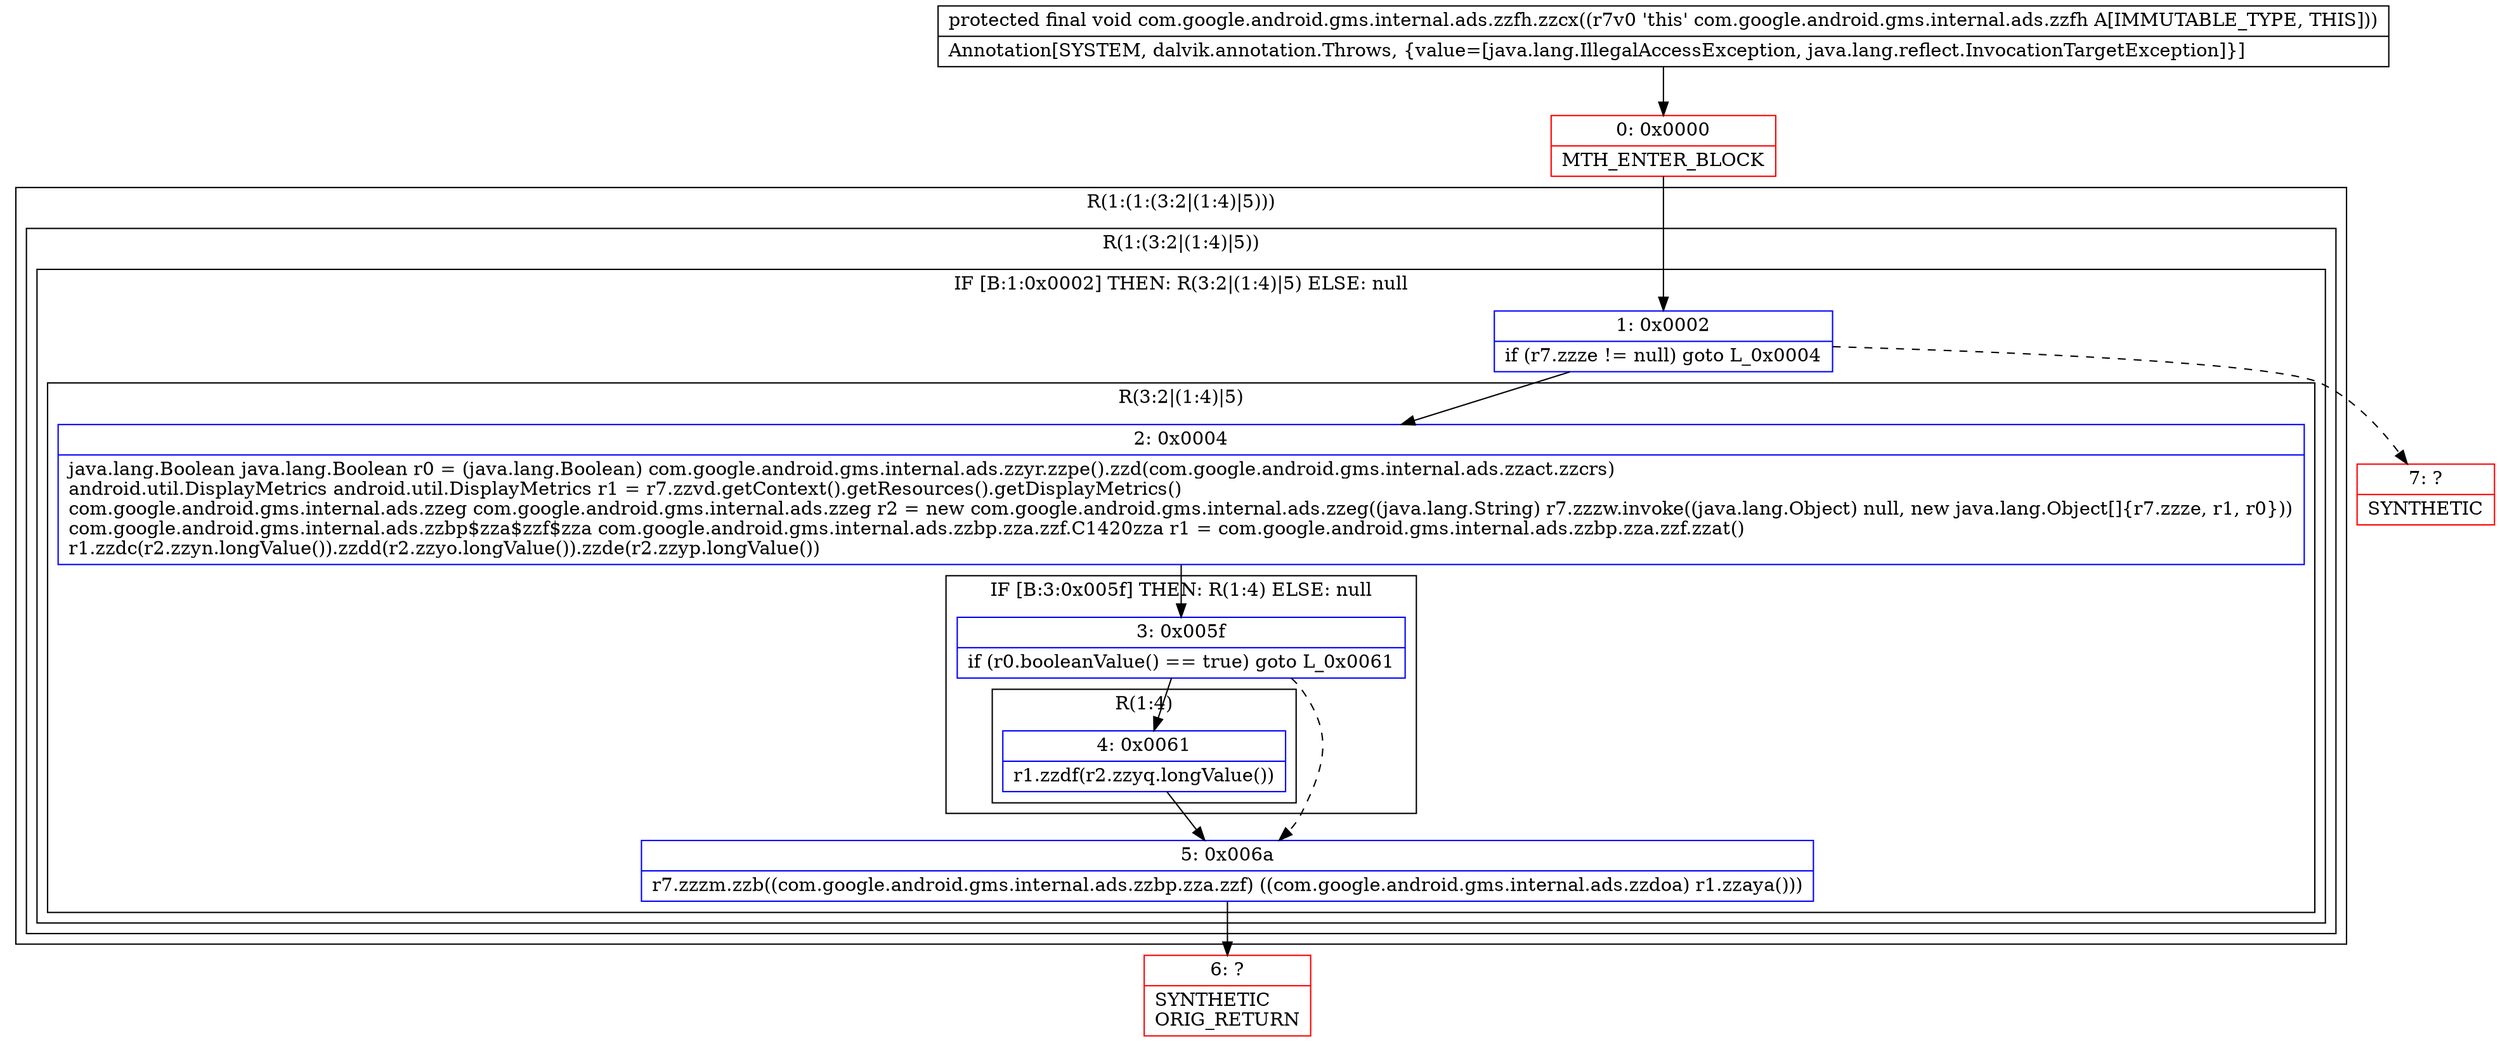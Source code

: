 digraph "CFG forcom.google.android.gms.internal.ads.zzfh.zzcx()V" {
subgraph cluster_Region_1109199266 {
label = "R(1:(1:(3:2|(1:4)|5)))";
node [shape=record,color=blue];
subgraph cluster_Region_332430316 {
label = "R(1:(3:2|(1:4)|5))";
node [shape=record,color=blue];
subgraph cluster_IfRegion_1194547718 {
label = "IF [B:1:0x0002] THEN: R(3:2|(1:4)|5) ELSE: null";
node [shape=record,color=blue];
Node_1 [shape=record,label="{1\:\ 0x0002|if (r7.zzze != null) goto L_0x0004\l}"];
subgraph cluster_Region_903512486 {
label = "R(3:2|(1:4)|5)";
node [shape=record,color=blue];
Node_2 [shape=record,label="{2\:\ 0x0004|java.lang.Boolean java.lang.Boolean r0 = (java.lang.Boolean) com.google.android.gms.internal.ads.zzyr.zzpe().zzd(com.google.android.gms.internal.ads.zzact.zzcrs)\landroid.util.DisplayMetrics android.util.DisplayMetrics r1 = r7.zzvd.getContext().getResources().getDisplayMetrics()\lcom.google.android.gms.internal.ads.zzeg com.google.android.gms.internal.ads.zzeg r2 = new com.google.android.gms.internal.ads.zzeg((java.lang.String) r7.zzzw.invoke((java.lang.Object) null, new java.lang.Object[]\{r7.zzze, r1, r0\}))\lcom.google.android.gms.internal.ads.zzbp$zza$zzf$zza com.google.android.gms.internal.ads.zzbp.zza.zzf.C1420zza r1 = com.google.android.gms.internal.ads.zzbp.zza.zzf.zzat()\lr1.zzdc(r2.zzyn.longValue()).zzdd(r2.zzyo.longValue()).zzde(r2.zzyp.longValue())\l}"];
subgraph cluster_IfRegion_745516667 {
label = "IF [B:3:0x005f] THEN: R(1:4) ELSE: null";
node [shape=record,color=blue];
Node_3 [shape=record,label="{3\:\ 0x005f|if (r0.booleanValue() == true) goto L_0x0061\l}"];
subgraph cluster_Region_1301492868 {
label = "R(1:4)";
node [shape=record,color=blue];
Node_4 [shape=record,label="{4\:\ 0x0061|r1.zzdf(r2.zzyq.longValue())\l}"];
}
}
Node_5 [shape=record,label="{5\:\ 0x006a|r7.zzzm.zzb((com.google.android.gms.internal.ads.zzbp.zza.zzf) ((com.google.android.gms.internal.ads.zzdoa) r1.zzaya()))\l}"];
}
}
}
}
Node_0 [shape=record,color=red,label="{0\:\ 0x0000|MTH_ENTER_BLOCK\l}"];
Node_6 [shape=record,color=red,label="{6\:\ ?|SYNTHETIC\lORIG_RETURN\l}"];
Node_7 [shape=record,color=red,label="{7\:\ ?|SYNTHETIC\l}"];
MethodNode[shape=record,label="{protected final void com.google.android.gms.internal.ads.zzfh.zzcx((r7v0 'this' com.google.android.gms.internal.ads.zzfh A[IMMUTABLE_TYPE, THIS]))  | Annotation[SYSTEM, dalvik.annotation.Throws, \{value=[java.lang.IllegalAccessException, java.lang.reflect.InvocationTargetException]\}]\l}"];
MethodNode -> Node_0;
Node_1 -> Node_2;
Node_1 -> Node_7[style=dashed];
Node_2 -> Node_3;
Node_3 -> Node_4;
Node_3 -> Node_5[style=dashed];
Node_4 -> Node_5;
Node_5 -> Node_6;
Node_0 -> Node_1;
}

